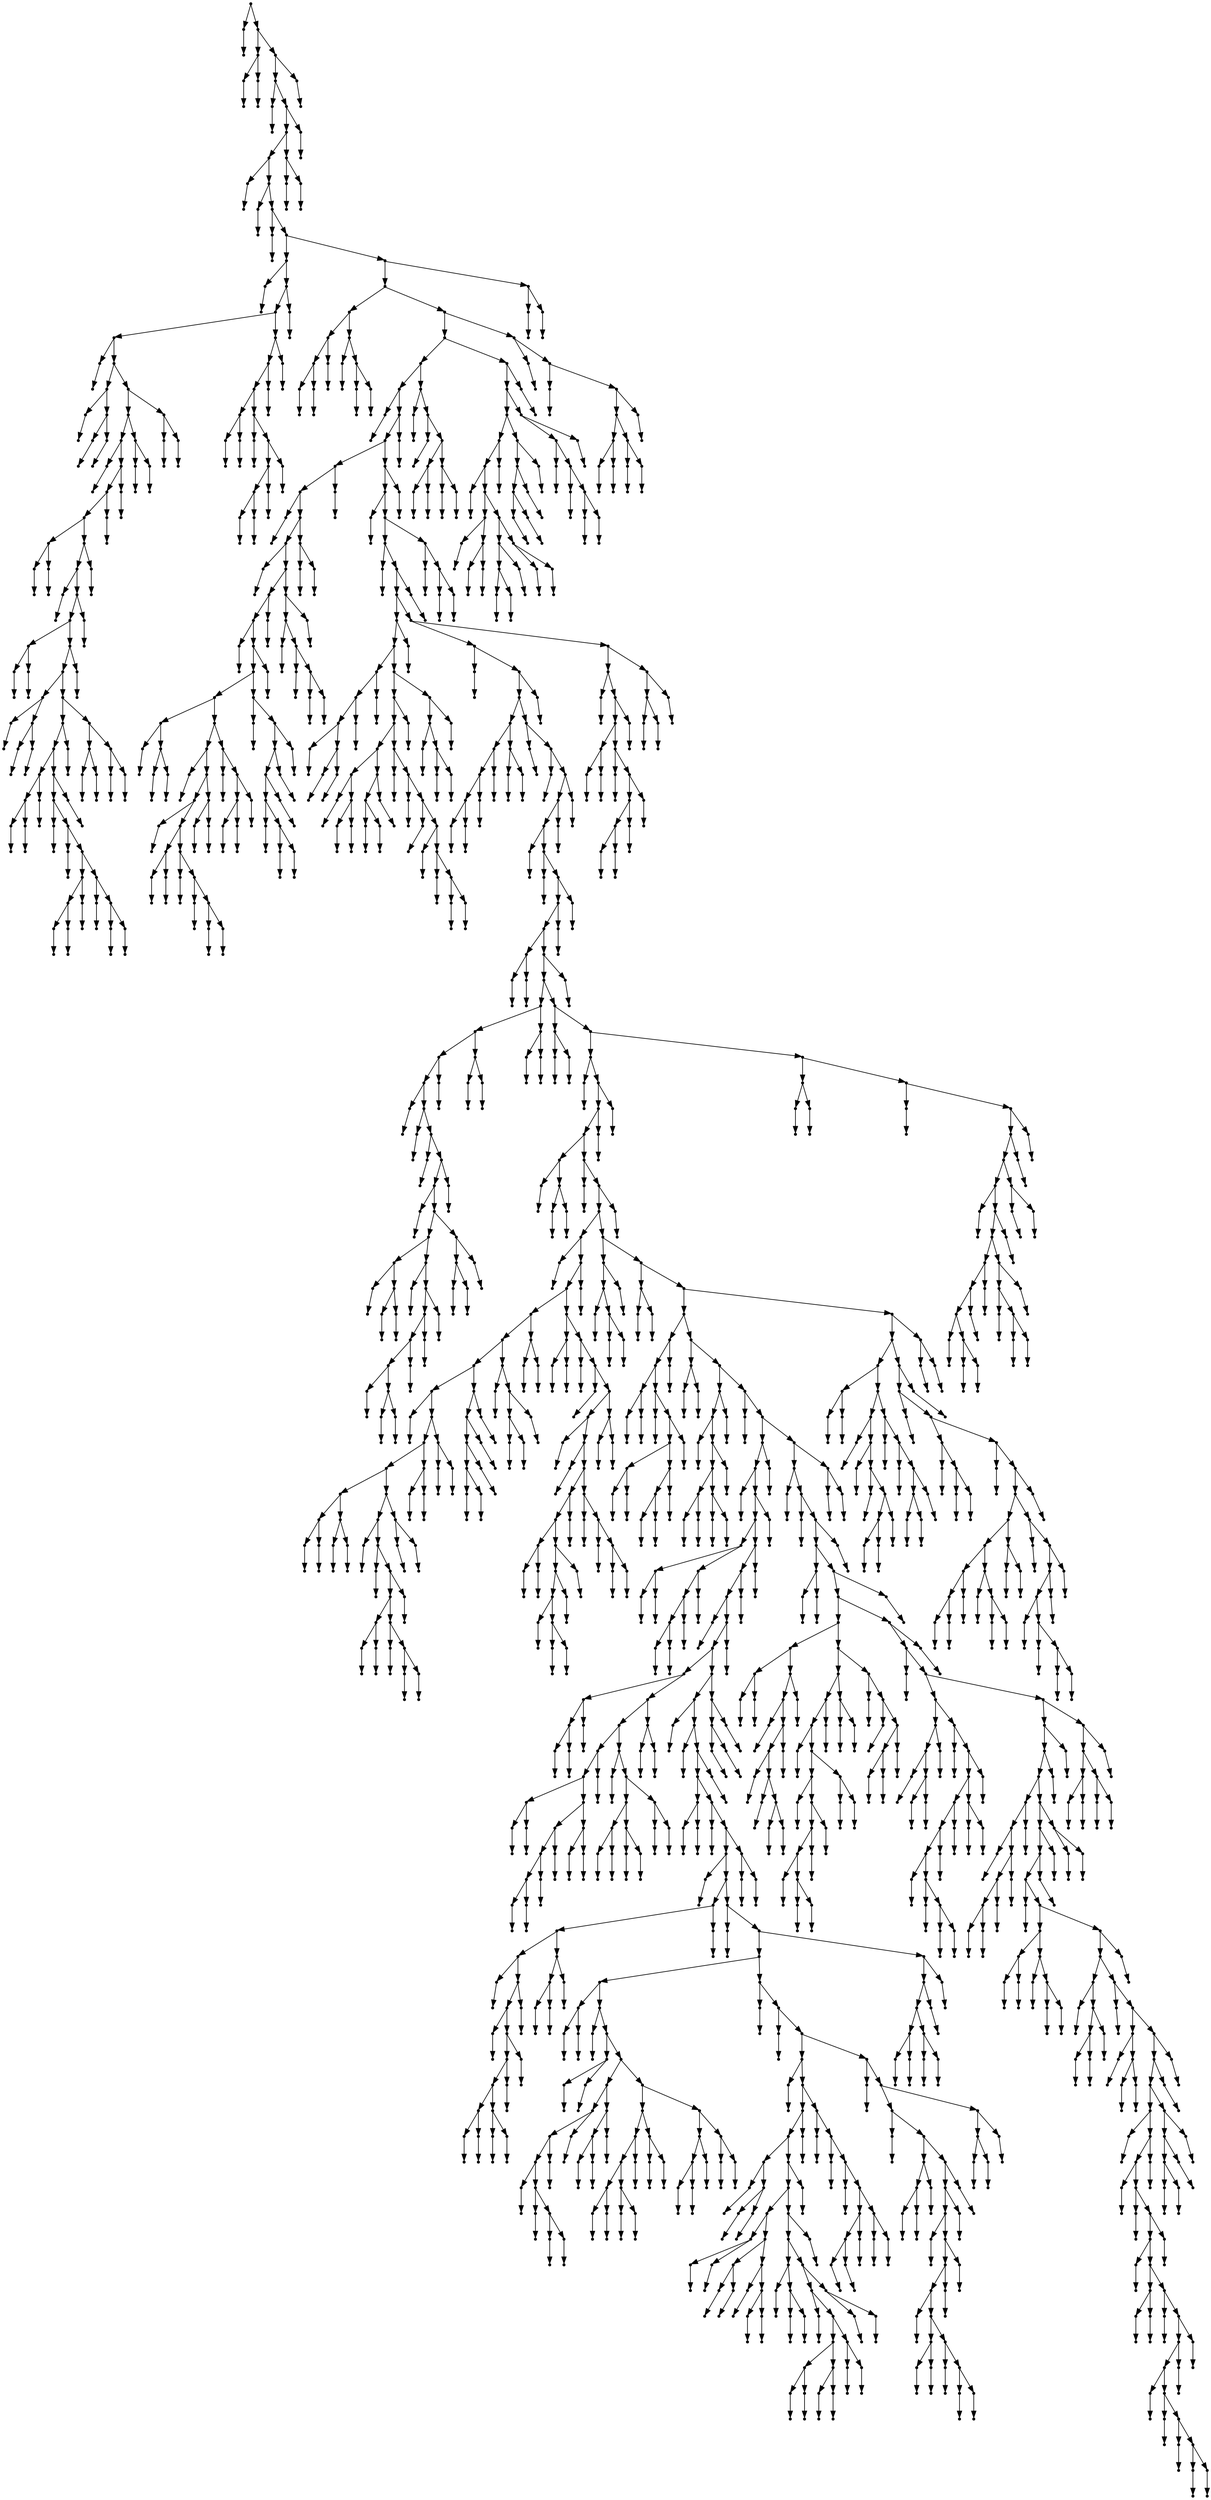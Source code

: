 digraph {
  1858 [shape=point];
  1 [shape=point];
  0 [shape=point];
  1857 [shape=point];
  6 [shape=point];
  3 [shape=point];
  2 [shape=point];
  5 [shape=point];
  4 [shape=point];
  1856 [shape=point];
  1853 [shape=point];
  8 [shape=point];
  7 [shape=point];
  1852 [shape=point];
  1849 [shape=point];
  1843 [shape=point];
  10 [shape=point];
  9 [shape=point];
  1842 [shape=point];
  12 [shape=point];
  11 [shape=point];
  1841 [shape=point];
  14 [shape=point];
  13 [shape=point];
  1840 [shape=point];
  163 [shape=point];
  16 [shape=point];
  15 [shape=point];
  162 [shape=point];
  159 [shape=point];
  132 [shape=point];
  18 [shape=point];
  17 [shape=point];
  131 [shape=point];
  26 [shape=point];
  20 [shape=point];
  19 [shape=point];
  25 [shape=point];
  22 [shape=point];
  21 [shape=point];
  24 [shape=point];
  23 [shape=point];
  130 [shape=point];
  124 [shape=point];
  118 [shape=point];
  28 [shape=point];
  27 [shape=point];
  117 [shape=point];
  114 [shape=point];
  111 [shape=point];
  33 [shape=point];
  30 [shape=point];
  29 [shape=point];
  32 [shape=point];
  31 [shape=point];
  110 [shape=point];
  107 [shape=point];
  35 [shape=point];
  34 [shape=point];
  106 [shape=point];
  103 [shape=point];
  40 [shape=point];
  37 [shape=point];
  36 [shape=point];
  39 [shape=point];
  38 [shape=point];
  102 [shape=point];
  99 [shape=point];
  48 [shape=point];
  42 [shape=point];
  41 [shape=point];
  47 [shape=point];
  44 [shape=point];
  43 [shape=point];
  46 [shape=point];
  45 [shape=point];
  98 [shape=point];
  86 [shape=point];
  83 [shape=point];
  56 [shape=point];
  53 [shape=point];
  50 [shape=point];
  49 [shape=point];
  52 [shape=point];
  51 [shape=point];
  55 [shape=point];
  54 [shape=point];
  82 [shape=point];
  79 [shape=point];
  58 [shape=point];
  57 [shape=point];
  78 [shape=point];
  60 [shape=point];
  59 [shape=point];
  77 [shape=point];
  68 [shape=point];
  65 [shape=point];
  62 [shape=point];
  61 [shape=point];
  64 [shape=point];
  63 [shape=point];
  67 [shape=point];
  66 [shape=point];
  76 [shape=point];
  70 [shape=point];
  69 [shape=point];
  75 [shape=point];
  72 [shape=point];
  71 [shape=point];
  74 [shape=point];
  73 [shape=point];
  81 [shape=point];
  80 [shape=point];
  85 [shape=point];
  84 [shape=point];
  97 [shape=point];
  91 [shape=point];
  88 [shape=point];
  87 [shape=point];
  90 [shape=point];
  89 [shape=point];
  96 [shape=point];
  93 [shape=point];
  92 [shape=point];
  95 [shape=point];
  94 [shape=point];
  101 [shape=point];
  100 [shape=point];
  105 [shape=point];
  104 [shape=point];
  109 [shape=point];
  108 [shape=point];
  113 [shape=point];
  112 [shape=point];
  116 [shape=point];
  115 [shape=point];
  123 [shape=point];
  120 [shape=point];
  119 [shape=point];
  122 [shape=point];
  121 [shape=point];
  129 [shape=point];
  126 [shape=point];
  125 [shape=point];
  128 [shape=point];
  127 [shape=point];
  158 [shape=point];
  155 [shape=point];
  152 [shape=point];
  137 [shape=point];
  134 [shape=point];
  133 [shape=point];
  136 [shape=point];
  135 [shape=point];
  151 [shape=point];
  139 [shape=point];
  138 [shape=point];
  150 [shape=point];
  147 [shape=point];
  144 [shape=point];
  141 [shape=point];
  140 [shape=point];
  143 [shape=point];
  142 [shape=point];
  146 [shape=point];
  145 [shape=point];
  149 [shape=point];
  148 [shape=point];
  154 [shape=point];
  153 [shape=point];
  157 [shape=point];
  156 [shape=point];
  161 [shape=point];
  160 [shape=point];
  1839 [shape=point];
  1833 [shape=point];
  180 [shape=point];
  171 [shape=point];
  168 [shape=point];
  165 [shape=point];
  164 [shape=point];
  167 [shape=point];
  166 [shape=point];
  170 [shape=point];
  169 [shape=point];
  179 [shape=point];
  173 [shape=point];
  172 [shape=point];
  178 [shape=point];
  175 [shape=point];
  174 [shape=point];
  177 [shape=point];
  176 [shape=point];
  1832 [shape=point];
  1811 [shape=point];
  1751 [shape=point];
  1733 [shape=point];
  182 [shape=point];
  181 [shape=point];
  1732 [shape=point];
  1729 [shape=point];
  292 [shape=point];
  289 [shape=point];
  184 [shape=point];
  183 [shape=point];
  288 [shape=point];
  282 [shape=point];
  186 [shape=point];
  185 [shape=point];
  281 [shape=point];
  266 [shape=point];
  263 [shape=point];
  188 [shape=point];
  187 [shape=point];
  262 [shape=point];
  259 [shape=point];
  238 [shape=point];
  196 [shape=point];
  190 [shape=point];
  189 [shape=point];
  195 [shape=point];
  192 [shape=point];
  191 [shape=point];
  194 [shape=point];
  193 [shape=point];
  237 [shape=point];
  225 [shape=point];
  198 [shape=point];
  197 [shape=point];
  224 [shape=point];
  218 [shape=point];
  200 [shape=point];
  199 [shape=point];
  217 [shape=point];
  205 [shape=point];
  202 [shape=point];
  201 [shape=point];
  204 [shape=point];
  203 [shape=point];
  216 [shape=point];
  207 [shape=point];
  206 [shape=point];
  215 [shape=point];
  209 [shape=point];
  208 [shape=point];
  214 [shape=point];
  211 [shape=point];
  210 [shape=point];
  213 [shape=point];
  212 [shape=point];
  223 [shape=point];
  220 [shape=point];
  219 [shape=point];
  222 [shape=point];
  221 [shape=point];
  236 [shape=point];
  227 [shape=point];
  226 [shape=point];
  235 [shape=point];
  232 [shape=point];
  229 [shape=point];
  228 [shape=point];
  231 [shape=point];
  230 [shape=point];
  234 [shape=point];
  233 [shape=point];
  258 [shape=point];
  240 [shape=point];
  239 [shape=point];
  257 [shape=point];
  254 [shape=point];
  251 [shape=point];
  248 [shape=point];
  242 [shape=point];
  241 [shape=point];
  247 [shape=point];
  244 [shape=point];
  243 [shape=point];
  246 [shape=point];
  245 [shape=point];
  250 [shape=point];
  249 [shape=point];
  253 [shape=point];
  252 [shape=point];
  256 [shape=point];
  255 [shape=point];
  261 [shape=point];
  260 [shape=point];
  265 [shape=point];
  264 [shape=point];
  280 [shape=point];
  277 [shape=point];
  268 [shape=point];
  267 [shape=point];
  276 [shape=point];
  270 [shape=point];
  269 [shape=point];
  275 [shape=point];
  272 [shape=point];
  271 [shape=point];
  274 [shape=point];
  273 [shape=point];
  279 [shape=point];
  278 [shape=point];
  287 [shape=point];
  284 [shape=point];
  283 [shape=point];
  286 [shape=point];
  285 [shape=point];
  291 [shape=point];
  290 [shape=point];
  1728 [shape=point];
  1725 [shape=point];
  294 [shape=point];
  293 [shape=point];
  1724 [shape=point];
  1715 [shape=point];
  296 [shape=point];
  295 [shape=point];
  1714 [shape=point];
  1711 [shape=point];
  367 [shape=point];
  364 [shape=point];
  310 [shape=point];
  307 [shape=point];
  304 [shape=point];
  298 [shape=point];
  297 [shape=point];
  303 [shape=point];
  300 [shape=point];
  299 [shape=point];
  302 [shape=point];
  301 [shape=point];
  306 [shape=point];
  305 [shape=point];
  309 [shape=point];
  308 [shape=point];
  363 [shape=point];
  351 [shape=point];
  348 [shape=point];
  327 [shape=point];
  318 [shape=point];
  312 [shape=point];
  311 [shape=point];
  317 [shape=point];
  314 [shape=point];
  313 [shape=point];
  316 [shape=point];
  315 [shape=point];
  326 [shape=point];
  323 [shape=point];
  320 [shape=point];
  319 [shape=point];
  322 [shape=point];
  321 [shape=point];
  325 [shape=point];
  324 [shape=point];
  347 [shape=point];
  329 [shape=point];
  328 [shape=point];
  346 [shape=point];
  331 [shape=point];
  330 [shape=point];
  345 [shape=point];
  333 [shape=point];
  332 [shape=point];
  344 [shape=point];
  335 [shape=point];
  334 [shape=point];
  343 [shape=point];
  337 [shape=point];
  336 [shape=point];
  342 [shape=point];
  339 [shape=point];
  338 [shape=point];
  341 [shape=point];
  340 [shape=point];
  350 [shape=point];
  349 [shape=point];
  362 [shape=point];
  359 [shape=point];
  353 [shape=point];
  352 [shape=point];
  358 [shape=point];
  355 [shape=point];
  354 [shape=point];
  357 [shape=point];
  356 [shape=point];
  361 [shape=point];
  360 [shape=point];
  366 [shape=point];
  365 [shape=point];
  1710 [shape=point];
  1674 [shape=point];
  369 [shape=point];
  368 [shape=point];
  1673 [shape=point];
  1670 [shape=point];
  386 [shape=point];
  380 [shape=point];
  377 [shape=point];
  374 [shape=point];
  371 [shape=point];
  370 [shape=point];
  373 [shape=point];
  372 [shape=point];
  376 [shape=point];
  375 [shape=point];
  379 [shape=point];
  378 [shape=point];
  385 [shape=point];
  382 [shape=point];
  381 [shape=point];
  384 [shape=point];
  383 [shape=point];
  1669 [shape=point];
  388 [shape=point];
  387 [shape=point];
  1668 [shape=point];
  390 [shape=point];
  389 [shape=point];
  1667 [shape=point];
  1664 [shape=point];
  1661 [shape=point];
  392 [shape=point];
  391 [shape=point];
  1660 [shape=point];
  394 [shape=point];
  393 [shape=point];
  1659 [shape=point];
  1656 [shape=point];
  1653 [shape=point];
  399 [shape=point];
  396 [shape=point];
  395 [shape=point];
  398 [shape=point];
  397 [shape=point];
  1652 [shape=point];
  1649 [shape=point];
  467 [shape=point];
  461 [shape=point];
  455 [shape=point];
  452 [shape=point];
  401 [shape=point];
  400 [shape=point];
  451 [shape=point];
  403 [shape=point];
  402 [shape=point];
  450 [shape=point];
  405 [shape=point];
  404 [shape=point];
  449 [shape=point];
  446 [shape=point];
  407 [shape=point];
  406 [shape=point];
  445 [shape=point];
  436 [shape=point];
  415 [shape=point];
  409 [shape=point];
  408 [shape=point];
  414 [shape=point];
  411 [shape=point];
  410 [shape=point];
  413 [shape=point];
  412 [shape=point];
  435 [shape=point];
  417 [shape=point];
  416 [shape=point];
  434 [shape=point];
  431 [shape=point];
  428 [shape=point];
  425 [shape=point];
  419 [shape=point];
  418 [shape=point];
  424 [shape=point];
  421 [shape=point];
  420 [shape=point];
  423 [shape=point];
  422 [shape=point];
  427 [shape=point];
  426 [shape=point];
  430 [shape=point];
  429 [shape=point];
  433 [shape=point];
  432 [shape=point];
  444 [shape=point];
  441 [shape=point];
  438 [shape=point];
  437 [shape=point];
  440 [shape=point];
  439 [shape=point];
  443 [shape=point];
  442 [shape=point];
  448 [shape=point];
  447 [shape=point];
  454 [shape=point];
  453 [shape=point];
  460 [shape=point];
  457 [shape=point];
  456 [shape=point];
  459 [shape=point];
  458 [shape=point];
  466 [shape=point];
  463 [shape=point];
  462 [shape=point];
  465 [shape=point];
  464 [shape=point];
  1648 [shape=point];
  472 [shape=point];
  469 [shape=point];
  468 [shape=point];
  471 [shape=point];
  470 [shape=point];
  1647 [shape=point];
  1593 [shape=point];
  474 [shape=point];
  473 [shape=point];
  1592 [shape=point];
  1589 [shape=point];
  1586 [shape=point];
  482 [shape=point];
  476 [shape=point];
  475 [shape=point];
  481 [shape=point];
  478 [shape=point];
  477 [shape=point];
  480 [shape=point];
  479 [shape=point];
  1585 [shape=point];
  484 [shape=point];
  483 [shape=point];
  1584 [shape=point];
  1581 [shape=point];
  639 [shape=point];
  486 [shape=point];
  485 [shape=point];
  638 [shape=point];
  635 [shape=point];
  575 [shape=point];
  569 [shape=point];
  557 [shape=point];
  542 [shape=point];
  488 [shape=point];
  487 [shape=point];
  541 [shape=point];
  535 [shape=point];
  529 [shape=point];
  499 [shape=point];
  493 [shape=point];
  490 [shape=point];
  489 [shape=point];
  492 [shape=point];
  491 [shape=point];
  498 [shape=point];
  495 [shape=point];
  494 [shape=point];
  497 [shape=point];
  496 [shape=point];
  528 [shape=point];
  522 [shape=point];
  501 [shape=point];
  500 [shape=point];
  521 [shape=point];
  503 [shape=point];
  502 [shape=point];
  520 [shape=point];
  517 [shape=point];
  508 [shape=point];
  505 [shape=point];
  504 [shape=point];
  507 [shape=point];
  506 [shape=point];
  516 [shape=point];
  510 [shape=point];
  509 [shape=point];
  515 [shape=point];
  512 [shape=point];
  511 [shape=point];
  514 [shape=point];
  513 [shape=point];
  519 [shape=point];
  518 [shape=point];
  527 [shape=point];
  524 [shape=point];
  523 [shape=point];
  526 [shape=point];
  525 [shape=point];
  534 [shape=point];
  531 [shape=point];
  530 [shape=point];
  533 [shape=point];
  532 [shape=point];
  540 [shape=point];
  537 [shape=point];
  536 [shape=point];
  539 [shape=point];
  538 [shape=point];
  556 [shape=point];
  553 [shape=point];
  550 [shape=point];
  547 [shape=point];
  544 [shape=point];
  543 [shape=point];
  546 [shape=point];
  545 [shape=point];
  549 [shape=point];
  548 [shape=point];
  552 [shape=point];
  551 [shape=point];
  555 [shape=point];
  554 [shape=point];
  568 [shape=point];
  559 [shape=point];
  558 [shape=point];
  567 [shape=point];
  564 [shape=point];
  561 [shape=point];
  560 [shape=point];
  563 [shape=point];
  562 [shape=point];
  566 [shape=point];
  565 [shape=point];
  574 [shape=point];
  571 [shape=point];
  570 [shape=point];
  573 [shape=point];
  572 [shape=point];
  634 [shape=point];
  580 [shape=point];
  577 [shape=point];
  576 [shape=point];
  579 [shape=point];
  578 [shape=point];
  633 [shape=point];
  582 [shape=point];
  581 [shape=point];
  632 [shape=point];
  584 [shape=point];
  583 [shape=point];
  631 [shape=point];
  625 [shape=point];
  586 [shape=point];
  585 [shape=point];
  624 [shape=point];
  588 [shape=point];
  587 [shape=point];
  623 [shape=point];
  611 [shape=point];
  608 [shape=point];
  593 [shape=point];
  590 [shape=point];
  589 [shape=point];
  592 [shape=point];
  591 [shape=point];
  607 [shape=point];
  604 [shape=point];
  601 [shape=point];
  595 [shape=point];
  594 [shape=point];
  600 [shape=point];
  597 [shape=point];
  596 [shape=point];
  599 [shape=point];
  598 [shape=point];
  603 [shape=point];
  602 [shape=point];
  606 [shape=point];
  605 [shape=point];
  610 [shape=point];
  609 [shape=point];
  622 [shape=point];
  613 [shape=point];
  612 [shape=point];
  621 [shape=point];
  615 [shape=point];
  614 [shape=point];
  620 [shape=point];
  617 [shape=point];
  616 [shape=point];
  619 [shape=point];
  618 [shape=point];
  630 [shape=point];
  627 [shape=point];
  626 [shape=point];
  629 [shape=point];
  628 [shape=point];
  637 [shape=point];
  636 [shape=point];
  1580 [shape=point];
  650 [shape=point];
  647 [shape=point];
  641 [shape=point];
  640 [shape=point];
  646 [shape=point];
  643 [shape=point];
  642 [shape=point];
  645 [shape=point];
  644 [shape=point];
  649 [shape=point];
  648 [shape=point];
  1579 [shape=point];
  655 [shape=point];
  652 [shape=point];
  651 [shape=point];
  654 [shape=point];
  653 [shape=point];
  1578 [shape=point];
  1467 [shape=point];
  684 [shape=point];
  681 [shape=point];
  660 [shape=point];
  657 [shape=point];
  656 [shape=point];
  659 [shape=point];
  658 [shape=point];
  680 [shape=point];
  662 [shape=point];
  661 [shape=point];
  679 [shape=point];
  676 [shape=point];
  667 [shape=point];
  664 [shape=point];
  663 [shape=point];
  666 [shape=point];
  665 [shape=point];
  675 [shape=point];
  672 [shape=point];
  669 [shape=point];
  668 [shape=point];
  671 [shape=point];
  670 [shape=point];
  674 [shape=point];
  673 [shape=point];
  678 [shape=point];
  677 [shape=point];
  683 [shape=point];
  682 [shape=point];
  1466 [shape=point];
  689 [shape=point];
  686 [shape=point];
  685 [shape=point];
  688 [shape=point];
  687 [shape=point];
  1465 [shape=point];
  709 [shape=point];
  706 [shape=point];
  691 [shape=point];
  690 [shape=point];
  705 [shape=point];
  702 [shape=point];
  696 [shape=point];
  693 [shape=point];
  692 [shape=point];
  695 [shape=point];
  694 [shape=point];
  701 [shape=point];
  698 [shape=point];
  697 [shape=point];
  700 [shape=point];
  699 [shape=point];
  704 [shape=point];
  703 [shape=point];
  708 [shape=point];
  707 [shape=point];
  1464 [shape=point];
  711 [shape=point];
  710 [shape=point];
  1463 [shape=point];
  1151 [shape=point];
  1148 [shape=point];
  713 [shape=point];
  712 [shape=point];
  1147 [shape=point];
  1144 [shape=point];
  730 [shape=point];
  718 [shape=point];
  715 [shape=point];
  714 [shape=point];
  717 [shape=point];
  716 [shape=point];
  729 [shape=point];
  726 [shape=point];
  723 [shape=point];
  720 [shape=point];
  719 [shape=point];
  722 [shape=point];
  721 [shape=point];
  725 [shape=point];
  724 [shape=point];
  728 [shape=point];
  727 [shape=point];
  1143 [shape=point];
  1140 [shape=point];
  1137 [shape=point];
  732 [shape=point];
  731 [shape=point];
  1136 [shape=point];
  1133 [shape=point];
  794 [shape=point];
  740 [shape=point];
  737 [shape=point];
  734 [shape=point];
  733 [shape=point];
  736 [shape=point];
  735 [shape=point];
  739 [shape=point];
  738 [shape=point];
  793 [shape=point];
  787 [shape=point];
  766 [shape=point];
  763 [shape=point];
  745 [shape=point];
  742 [shape=point];
  741 [shape=point];
  744 [shape=point];
  743 [shape=point];
  762 [shape=point];
  756 [shape=point];
  753 [shape=point];
  750 [shape=point];
  747 [shape=point];
  746 [shape=point];
  749 [shape=point];
  748 [shape=point];
  752 [shape=point];
  751 [shape=point];
  755 [shape=point];
  754 [shape=point];
  761 [shape=point];
  758 [shape=point];
  757 [shape=point];
  760 [shape=point];
  759 [shape=point];
  765 [shape=point];
  764 [shape=point];
  786 [shape=point];
  768 [shape=point];
  767 [shape=point];
  785 [shape=point];
  779 [shape=point];
  773 [shape=point];
  770 [shape=point];
  769 [shape=point];
  772 [shape=point];
  771 [shape=point];
  778 [shape=point];
  775 [shape=point];
  774 [shape=point];
  777 [shape=point];
  776 [shape=point];
  784 [shape=point];
  781 [shape=point];
  780 [shape=point];
  783 [shape=point];
  782 [shape=point];
  792 [shape=point];
  789 [shape=point];
  788 [shape=point];
  791 [shape=point];
  790 [shape=point];
  1132 [shape=point];
  1123 [shape=point];
  796 [shape=point];
  795 [shape=point];
  1122 [shape=point];
  798 [shape=point];
  797 [shape=point];
  1121 [shape=point];
  1118 [shape=point];
  803 [shape=point];
  800 [shape=point];
  799 [shape=point];
  802 [shape=point];
  801 [shape=point];
  1117 [shape=point];
  805 [shape=point];
  804 [shape=point];
  1116 [shape=point];
  1110 [shape=point];
  807 [shape=point];
  806 [shape=point];
  1109 [shape=point];
  845 [shape=point];
  842 [shape=point];
  833 [shape=point];
  809 [shape=point];
  808 [shape=point];
  832 [shape=point];
  829 [shape=point];
  811 [shape=point];
  810 [shape=point];
  828 [shape=point];
  825 [shape=point];
  822 [shape=point];
  816 [shape=point];
  813 [shape=point];
  812 [shape=point];
  815 [shape=point];
  814 [shape=point];
  821 [shape=point];
  818 [shape=point];
  817 [shape=point];
  820 [shape=point];
  819 [shape=point];
  824 [shape=point];
  823 [shape=point];
  827 [shape=point];
  826 [shape=point];
  831 [shape=point];
  830 [shape=point];
  841 [shape=point];
  838 [shape=point];
  835 [shape=point];
  834 [shape=point];
  837 [shape=point];
  836 [shape=point];
  840 [shape=point];
  839 [shape=point];
  844 [shape=point];
  843 [shape=point];
  1108 [shape=point];
  847 [shape=point];
  846 [shape=point];
  1107 [shape=point];
  1089 [shape=point];
  924 [shape=point];
  852 [shape=point];
  849 [shape=point];
  848 [shape=point];
  851 [shape=point];
  850 [shape=point];
  923 [shape=point];
  854 [shape=point];
  853 [shape=point];
  922 [shape=point];
  859 [shape=point];
  856 [shape=point];
  855 [shape=point];
  858 [shape=point];
  857 [shape=point];
  921 [shape=point];
  885 [shape=point];
  876 [shape=point];
  873 [shape=point];
  870 [shape=point];
  861 [shape=point];
  860 [shape=point];
  869 [shape=point];
  863 [shape=point];
  862 [shape=point];
  868 [shape=point];
  865 [shape=point];
  864 [shape=point];
  867 [shape=point];
  866 [shape=point];
  872 [shape=point];
  871 [shape=point];
  875 [shape=point];
  874 [shape=point];
  884 [shape=point];
  881 [shape=point];
  878 [shape=point];
  877 [shape=point];
  880 [shape=point];
  879 [shape=point];
  883 [shape=point];
  882 [shape=point];
  920 [shape=point];
  905 [shape=point];
  899 [shape=point];
  896 [shape=point];
  890 [shape=point];
  887 [shape=point];
  886 [shape=point];
  889 [shape=point];
  888 [shape=point];
  895 [shape=point];
  892 [shape=point];
  891 [shape=point];
  894 [shape=point];
  893 [shape=point];
  898 [shape=point];
  897 [shape=point];
  904 [shape=point];
  901 [shape=point];
  900 [shape=point];
  903 [shape=point];
  902 [shape=point];
  919 [shape=point];
  913 [shape=point];
  910 [shape=point];
  907 [shape=point];
  906 [shape=point];
  909 [shape=point];
  908 [shape=point];
  912 [shape=point];
  911 [shape=point];
  918 [shape=point];
  915 [shape=point];
  914 [shape=point];
  917 [shape=point];
  916 [shape=point];
  1088 [shape=point];
  926 [shape=point];
  925 [shape=point];
  1087 [shape=point];
  928 [shape=point];
  927 [shape=point];
  1086 [shape=point];
  1029 [shape=point];
  930 [shape=point];
  929 [shape=point];
  1028 [shape=point];
  1004 [shape=point];
  1001 [shape=point];
  938 [shape=point];
  932 [shape=point];
  931 [shape=point];
  937 [shape=point];
  934 [shape=point];
  933 [shape=point];
  936 [shape=point];
  935 [shape=point];
  1000 [shape=point];
  997 [shape=point];
  958 [shape=point];
  943 [shape=point];
  940 [shape=point];
  939 [shape=point];
  942 [shape=point];
  941 [shape=point];
  957 [shape=point];
  948 [shape=point];
  945 [shape=point];
  944 [shape=point];
  947 [shape=point];
  946 [shape=point];
  956 [shape=point];
  950 [shape=point];
  949 [shape=point];
  955 [shape=point];
  952 [shape=point];
  951 [shape=point];
  954 [shape=point];
  953 [shape=point];
  996 [shape=point];
  993 [shape=point];
  966 [shape=point];
  960 [shape=point];
  959 [shape=point];
  965 [shape=point];
  962 [shape=point];
  961 [shape=point];
  964 [shape=point];
  963 [shape=point];
  992 [shape=point];
  986 [shape=point];
  968 [shape=point];
  967 [shape=point];
  985 [shape=point];
  979 [shape=point];
  973 [shape=point];
  970 [shape=point];
  969 [shape=point];
  972 [shape=point];
  971 [shape=point];
  978 [shape=point];
  975 [shape=point];
  974 [shape=point];
  977 [shape=point];
  976 [shape=point];
  984 [shape=point];
  981 [shape=point];
  980 [shape=point];
  983 [shape=point];
  982 [shape=point];
  991 [shape=point];
  988 [shape=point];
  987 [shape=point];
  990 [shape=point];
  989 [shape=point];
  995 [shape=point];
  994 [shape=point];
  999 [shape=point];
  998 [shape=point];
  1003 [shape=point];
  1002 [shape=point];
  1027 [shape=point];
  1006 [shape=point];
  1005 [shape=point];
  1026 [shape=point];
  1008 [shape=point];
  1007 [shape=point];
  1025 [shape=point];
  1010 [shape=point];
  1009 [shape=point];
  1024 [shape=point];
  1018 [shape=point];
  1015 [shape=point];
  1012 [shape=point];
  1011 [shape=point];
  1014 [shape=point];
  1013 [shape=point];
  1017 [shape=point];
  1016 [shape=point];
  1023 [shape=point];
  1020 [shape=point];
  1019 [shape=point];
  1022 [shape=point];
  1021 [shape=point];
  1085 [shape=point];
  1031 [shape=point];
  1030 [shape=point];
  1084 [shape=point];
  1075 [shape=point];
  1033 [shape=point];
  1032 [shape=point];
  1074 [shape=point];
  1041 [shape=point];
  1038 [shape=point];
  1035 [shape=point];
  1034 [shape=point];
  1037 [shape=point];
  1036 [shape=point];
  1040 [shape=point];
  1039 [shape=point];
  1073 [shape=point];
  1070 [shape=point];
  1067 [shape=point];
  1043 [shape=point];
  1042 [shape=point];
  1066 [shape=point];
  1063 [shape=point];
  1060 [shape=point];
  1045 [shape=point];
  1044 [shape=point];
  1059 [shape=point];
  1050 [shape=point];
  1047 [shape=point];
  1046 [shape=point];
  1049 [shape=point];
  1048 [shape=point];
  1058 [shape=point];
  1052 [shape=point];
  1051 [shape=point];
  1057 [shape=point];
  1054 [shape=point];
  1053 [shape=point];
  1056 [shape=point];
  1055 [shape=point];
  1062 [shape=point];
  1061 [shape=point];
  1065 [shape=point];
  1064 [shape=point];
  1069 [shape=point];
  1068 [shape=point];
  1072 [shape=point];
  1071 [shape=point];
  1083 [shape=point];
  1080 [shape=point];
  1077 [shape=point];
  1076 [shape=point];
  1079 [shape=point];
  1078 [shape=point];
  1082 [shape=point];
  1081 [shape=point];
  1106 [shape=point];
  1103 [shape=point];
  1100 [shape=point];
  1094 [shape=point];
  1091 [shape=point];
  1090 [shape=point];
  1093 [shape=point];
  1092 [shape=point];
  1099 [shape=point];
  1096 [shape=point];
  1095 [shape=point];
  1098 [shape=point];
  1097 [shape=point];
  1102 [shape=point];
  1101 [shape=point];
  1105 [shape=point];
  1104 [shape=point];
  1115 [shape=point];
  1112 [shape=point];
  1111 [shape=point];
  1114 [shape=point];
  1113 [shape=point];
  1120 [shape=point];
  1119 [shape=point];
  1131 [shape=point];
  1128 [shape=point];
  1125 [shape=point];
  1124 [shape=point];
  1127 [shape=point];
  1126 [shape=point];
  1130 [shape=point];
  1129 [shape=point];
  1135 [shape=point];
  1134 [shape=point];
  1139 [shape=point];
  1138 [shape=point];
  1142 [shape=point];
  1141 [shape=point];
  1146 [shape=point];
  1145 [shape=point];
  1150 [shape=point];
  1149 [shape=point];
  1462 [shape=point];
  1456 [shape=point];
  1153 [shape=point];
  1152 [shape=point];
  1455 [shape=point];
  1155 [shape=point];
  1154 [shape=point];
  1454 [shape=point];
  1451 [shape=point];
  1160 [shape=point];
  1157 [shape=point];
  1156 [shape=point];
  1159 [shape=point];
  1158 [shape=point];
  1450 [shape=point];
  1447 [shape=point];
  1237 [shape=point];
  1186 [shape=point];
  1165 [shape=point];
  1162 [shape=point];
  1161 [shape=point];
  1164 [shape=point];
  1163 [shape=point];
  1185 [shape=point];
  1182 [shape=point];
  1167 [shape=point];
  1166 [shape=point];
  1181 [shape=point];
  1178 [shape=point];
  1169 [shape=point];
  1168 [shape=point];
  1177 [shape=point];
  1171 [shape=point];
  1170 [shape=point];
  1176 [shape=point];
  1173 [shape=point];
  1172 [shape=point];
  1175 [shape=point];
  1174 [shape=point];
  1180 [shape=point];
  1179 [shape=point];
  1184 [shape=point];
  1183 [shape=point];
  1236 [shape=point];
  1221 [shape=point];
  1215 [shape=point];
  1212 [shape=point];
  1188 [shape=point];
  1187 [shape=point];
  1211 [shape=point];
  1205 [shape=point];
  1190 [shape=point];
  1189 [shape=point];
  1204 [shape=point];
  1201 [shape=point];
  1198 [shape=point];
  1192 [shape=point];
  1191 [shape=point];
  1197 [shape=point];
  1194 [shape=point];
  1193 [shape=point];
  1196 [shape=point];
  1195 [shape=point];
  1200 [shape=point];
  1199 [shape=point];
  1203 [shape=point];
  1202 [shape=point];
  1210 [shape=point];
  1207 [shape=point];
  1206 [shape=point];
  1209 [shape=point];
  1208 [shape=point];
  1214 [shape=point];
  1213 [shape=point];
  1220 [shape=point];
  1217 [shape=point];
  1216 [shape=point];
  1219 [shape=point];
  1218 [shape=point];
  1235 [shape=point];
  1223 [shape=point];
  1222 [shape=point];
  1234 [shape=point];
  1225 [shape=point];
  1224 [shape=point];
  1233 [shape=point];
  1230 [shape=point];
  1227 [shape=point];
  1226 [shape=point];
  1229 [shape=point];
  1228 [shape=point];
  1232 [shape=point];
  1231 [shape=point];
  1446 [shape=point];
  1443 [shape=point];
  1239 [shape=point];
  1238 [shape=point];
  1442 [shape=point];
  1280 [shape=point];
  1250 [shape=point];
  1247 [shape=point];
  1241 [shape=point];
  1240 [shape=point];
  1246 [shape=point];
  1243 [shape=point];
  1242 [shape=point];
  1245 [shape=point];
  1244 [shape=point];
  1249 [shape=point];
  1248 [shape=point];
  1279 [shape=point];
  1252 [shape=point];
  1251 [shape=point];
  1278 [shape=point];
  1275 [shape=point];
  1269 [shape=point];
  1266 [shape=point];
  1263 [shape=point];
  1254 [shape=point];
  1253 [shape=point];
  1262 [shape=point];
  1256 [shape=point];
  1255 [shape=point];
  1261 [shape=point];
  1258 [shape=point];
  1257 [shape=point];
  1260 [shape=point];
  1259 [shape=point];
  1265 [shape=point];
  1264 [shape=point];
  1268 [shape=point];
  1267 [shape=point];
  1274 [shape=point];
  1271 [shape=point];
  1270 [shape=point];
  1273 [shape=point];
  1272 [shape=point];
  1277 [shape=point];
  1276 [shape=point];
  1441 [shape=point];
  1426 [shape=point];
  1423 [shape=point];
  1420 [shape=point];
  1297 [shape=point];
  1294 [shape=point];
  1282 [shape=point];
  1281 [shape=point];
  1293 [shape=point];
  1290 [shape=point];
  1287 [shape=point];
  1284 [shape=point];
  1283 [shape=point];
  1286 [shape=point];
  1285 [shape=point];
  1289 [shape=point];
  1288 [shape=point];
  1292 [shape=point];
  1291 [shape=point];
  1296 [shape=point];
  1295 [shape=point];
  1419 [shape=point];
  1413 [shape=point];
  1410 [shape=point];
  1407 [shape=point];
  1299 [shape=point];
  1298 [shape=point];
  1406 [shape=point];
  1313 [shape=point];
  1304 [shape=point];
  1301 [shape=point];
  1300 [shape=point];
  1303 [shape=point];
  1302 [shape=point];
  1312 [shape=point];
  1306 [shape=point];
  1305 [shape=point];
  1311 [shape=point];
  1308 [shape=point];
  1307 [shape=point];
  1310 [shape=point];
  1309 [shape=point];
  1405 [shape=point];
  1402 [shape=point];
  1324 [shape=point];
  1315 [shape=point];
  1314 [shape=point];
  1323 [shape=point];
  1320 [shape=point];
  1317 [shape=point];
  1316 [shape=point];
  1319 [shape=point];
  1318 [shape=point];
  1322 [shape=point];
  1321 [shape=point];
  1401 [shape=point];
  1326 [shape=point];
  1325 [shape=point];
  1400 [shape=point];
  1334 [shape=point];
  1328 [shape=point];
  1327 [shape=point];
  1333 [shape=point];
  1330 [shape=point];
  1329 [shape=point];
  1332 [shape=point];
  1331 [shape=point];
  1399 [shape=point];
  1396 [shape=point];
  1393 [shape=point];
  1381 [shape=point];
  1336 [shape=point];
  1335 [shape=point];
  1380 [shape=point];
  1377 [shape=point];
  1338 [shape=point];
  1337 [shape=point];
  1376 [shape=point];
  1340 [shape=point];
  1339 [shape=point];
  1375 [shape=point];
  1372 [shape=point];
  1342 [shape=point];
  1341 [shape=point];
  1371 [shape=point];
  1347 [shape=point];
  1344 [shape=point];
  1343 [shape=point];
  1346 [shape=point];
  1345 [shape=point];
  1370 [shape=point];
  1349 [shape=point];
  1348 [shape=point];
  1369 [shape=point];
  1366 [shape=point];
  1363 [shape=point];
  1351 [shape=point];
  1350 [shape=point];
  1362 [shape=point];
  1353 [shape=point];
  1352 [shape=point];
  1361 [shape=point];
  1355 [shape=point];
  1354 [shape=point];
  1360 [shape=point];
  1357 [shape=point];
  1356 [shape=point];
  1359 [shape=point];
  1358 [shape=point];
  1365 [shape=point];
  1364 [shape=point];
  1368 [shape=point];
  1367 [shape=point];
  1374 [shape=point];
  1373 [shape=point];
  1379 [shape=point];
  1378 [shape=point];
  1392 [shape=point];
  1389 [shape=point];
  1386 [shape=point];
  1383 [shape=point];
  1382 [shape=point];
  1385 [shape=point];
  1384 [shape=point];
  1388 [shape=point];
  1387 [shape=point];
  1391 [shape=point];
  1390 [shape=point];
  1395 [shape=point];
  1394 [shape=point];
  1398 [shape=point];
  1397 [shape=point];
  1404 [shape=point];
  1403 [shape=point];
  1409 [shape=point];
  1408 [shape=point];
  1412 [shape=point];
  1411 [shape=point];
  1418 [shape=point];
  1415 [shape=point];
  1414 [shape=point];
  1417 [shape=point];
  1416 [shape=point];
  1422 [shape=point];
  1421 [shape=point];
  1425 [shape=point];
  1424 [shape=point];
  1440 [shape=point];
  1437 [shape=point];
  1431 [shape=point];
  1428 [shape=point];
  1427 [shape=point];
  1430 [shape=point];
  1429 [shape=point];
  1436 [shape=point];
  1433 [shape=point];
  1432 [shape=point];
  1435 [shape=point];
  1434 [shape=point];
  1439 [shape=point];
  1438 [shape=point];
  1445 [shape=point];
  1444 [shape=point];
  1449 [shape=point];
  1448 [shape=point];
  1453 [shape=point];
  1452 [shape=point];
  1461 [shape=point];
  1458 [shape=point];
  1457 [shape=point];
  1460 [shape=point];
  1459 [shape=point];
  1577 [shape=point];
  1571 [shape=point];
  1505 [shape=point];
  1472 [shape=point];
  1469 [shape=point];
  1468 [shape=point];
  1471 [shape=point];
  1470 [shape=point];
  1504 [shape=point];
  1489 [shape=point];
  1474 [shape=point];
  1473 [shape=point];
  1488 [shape=point];
  1476 [shape=point];
  1475 [shape=point];
  1487 [shape=point];
  1478 [shape=point];
  1477 [shape=point];
  1486 [shape=point];
  1483 [shape=point];
  1480 [shape=point];
  1479 [shape=point];
  1482 [shape=point];
  1481 [shape=point];
  1485 [shape=point];
  1484 [shape=point];
  1503 [shape=point];
  1491 [shape=point];
  1490 [shape=point];
  1502 [shape=point];
  1493 [shape=point];
  1492 [shape=point];
  1501 [shape=point];
  1498 [shape=point];
  1495 [shape=point];
  1494 [shape=point];
  1497 [shape=point];
  1496 [shape=point];
  1500 [shape=point];
  1499 [shape=point];
  1570 [shape=point];
  1567 [shape=point];
  1507 [shape=point];
  1506 [shape=point];
  1566 [shape=point];
  1515 [shape=point];
  1509 [shape=point];
  1508 [shape=point];
  1514 [shape=point];
  1511 [shape=point];
  1510 [shape=point];
  1513 [shape=point];
  1512 [shape=point];
  1565 [shape=point];
  1517 [shape=point];
  1516 [shape=point];
  1564 [shape=point];
  1561 [shape=point];
  1540 [shape=point];
  1534 [shape=point];
  1525 [shape=point];
  1522 [shape=point];
  1519 [shape=point];
  1518 [shape=point];
  1521 [shape=point];
  1520 [shape=point];
  1524 [shape=point];
  1523 [shape=point];
  1533 [shape=point];
  1527 [shape=point];
  1526 [shape=point];
  1532 [shape=point];
  1529 [shape=point];
  1528 [shape=point];
  1531 [shape=point];
  1530 [shape=point];
  1539 [shape=point];
  1536 [shape=point];
  1535 [shape=point];
  1538 [shape=point];
  1537 [shape=point];
  1560 [shape=point];
  1542 [shape=point];
  1541 [shape=point];
  1559 [shape=point];
  1556 [shape=point];
  1553 [shape=point];
  1544 [shape=point];
  1543 [shape=point];
  1552 [shape=point];
  1546 [shape=point];
  1545 [shape=point];
  1551 [shape=point];
  1548 [shape=point];
  1547 [shape=point];
  1550 [shape=point];
  1549 [shape=point];
  1555 [shape=point];
  1554 [shape=point];
  1558 [shape=point];
  1557 [shape=point];
  1563 [shape=point];
  1562 [shape=point];
  1569 [shape=point];
  1568 [shape=point];
  1576 [shape=point];
  1573 [shape=point];
  1572 [shape=point];
  1575 [shape=point];
  1574 [shape=point];
  1583 [shape=point];
  1582 [shape=point];
  1588 [shape=point];
  1587 [shape=point];
  1591 [shape=point];
  1590 [shape=point];
  1646 [shape=point];
  1598 [shape=point];
  1595 [shape=point];
  1594 [shape=point];
  1597 [shape=point];
  1596 [shape=point];
  1645 [shape=point];
  1600 [shape=point];
  1599 [shape=point];
  1644 [shape=point];
  1641 [shape=point];
  1638 [shape=point];
  1632 [shape=point];
  1602 [shape=point];
  1601 [shape=point];
  1631 [shape=point];
  1628 [shape=point];
  1616 [shape=point];
  1613 [shape=point];
  1610 [shape=point];
  1604 [shape=point];
  1603 [shape=point];
  1609 [shape=point];
  1606 [shape=point];
  1605 [shape=point];
  1608 [shape=point];
  1607 [shape=point];
  1612 [shape=point];
  1611 [shape=point];
  1615 [shape=point];
  1614 [shape=point];
  1627 [shape=point];
  1624 [shape=point];
  1618 [shape=point];
  1617 [shape=point];
  1623 [shape=point];
  1620 [shape=point];
  1619 [shape=point];
  1622 [shape=point];
  1621 [shape=point];
  1626 [shape=point];
  1625 [shape=point];
  1630 [shape=point];
  1629 [shape=point];
  1637 [shape=point];
  1634 [shape=point];
  1633 [shape=point];
  1636 [shape=point];
  1635 [shape=point];
  1640 [shape=point];
  1639 [shape=point];
  1643 [shape=point];
  1642 [shape=point];
  1651 [shape=point];
  1650 [shape=point];
  1655 [shape=point];
  1654 [shape=point];
  1658 [shape=point];
  1657 [shape=point];
  1663 [shape=point];
  1662 [shape=point];
  1666 [shape=point];
  1665 [shape=point];
  1672 [shape=point];
  1671 [shape=point];
  1709 [shape=point];
  1700 [shape=point];
  1676 [shape=point];
  1675 [shape=point];
  1699 [shape=point];
  1696 [shape=point];
  1681 [shape=point];
  1678 [shape=point];
  1677 [shape=point];
  1680 [shape=point];
  1679 [shape=point];
  1695 [shape=point];
  1683 [shape=point];
  1682 [shape=point];
  1694 [shape=point];
  1691 [shape=point];
  1688 [shape=point];
  1685 [shape=point];
  1684 [shape=point];
  1687 [shape=point];
  1686 [shape=point];
  1690 [shape=point];
  1689 [shape=point];
  1693 [shape=point];
  1692 [shape=point];
  1698 [shape=point];
  1697 [shape=point];
  1708 [shape=point];
  1705 [shape=point];
  1702 [shape=point];
  1701 [shape=point];
  1704 [shape=point];
  1703 [shape=point];
  1707 [shape=point];
  1706 [shape=point];
  1713 [shape=point];
  1712 [shape=point];
  1723 [shape=point];
  1717 [shape=point];
  1716 [shape=point];
  1722 [shape=point];
  1719 [shape=point];
  1718 [shape=point];
  1721 [shape=point];
  1720 [shape=point];
  1727 [shape=point];
  1726 [shape=point];
  1731 [shape=point];
  1730 [shape=point];
  1750 [shape=point];
  1735 [shape=point];
  1734 [shape=point];
  1749 [shape=point];
  1737 [shape=point];
  1736 [shape=point];
  1748 [shape=point];
  1742 [shape=point];
  1739 [shape=point];
  1738 [shape=point];
  1741 [shape=point];
  1740 [shape=point];
  1747 [shape=point];
  1744 [shape=point];
  1743 [shape=point];
  1746 [shape=point];
  1745 [shape=point];
  1810 [shape=point];
  1807 [shape=point];
  1792 [shape=point];
  1780 [shape=point];
  1777 [shape=point];
  1753 [shape=point];
  1752 [shape=point];
  1776 [shape=point];
  1761 [shape=point];
  1755 [shape=point];
  1754 [shape=point];
  1760 [shape=point];
  1757 [shape=point];
  1756 [shape=point];
  1759 [shape=point];
  1758 [shape=point];
  1775 [shape=point];
  1769 [shape=point];
  1766 [shape=point];
  1763 [shape=point];
  1762 [shape=point];
  1765 [shape=point];
  1764 [shape=point];
  1768 [shape=point];
  1767 [shape=point];
  1774 [shape=point];
  1771 [shape=point];
  1770 [shape=point];
  1773 [shape=point];
  1772 [shape=point];
  1779 [shape=point];
  1778 [shape=point];
  1791 [shape=point];
  1788 [shape=point];
  1785 [shape=point];
  1782 [shape=point];
  1781 [shape=point];
  1784 [shape=point];
  1783 [shape=point];
  1787 [shape=point];
  1786 [shape=point];
  1790 [shape=point];
  1789 [shape=point];
  1806 [shape=point];
  1803 [shape=point];
  1794 [shape=point];
  1793 [shape=point];
  1802 [shape=point];
  1796 [shape=point];
  1795 [shape=point];
  1801 [shape=point];
  1798 [shape=point];
  1797 [shape=point];
  1800 [shape=point];
  1799 [shape=point];
  1805 [shape=point];
  1804 [shape=point];
  1809 [shape=point];
  1808 [shape=point];
  1831 [shape=point];
  1813 [shape=point];
  1812 [shape=point];
  1830 [shape=point];
  1815 [shape=point];
  1814 [shape=point];
  1829 [shape=point];
  1826 [shape=point];
  1820 [shape=point];
  1817 [shape=point];
  1816 [shape=point];
  1819 [shape=point];
  1818 [shape=point];
  1825 [shape=point];
  1822 [shape=point];
  1821 [shape=point];
  1824 [shape=point];
  1823 [shape=point];
  1828 [shape=point];
  1827 [shape=point];
  1838 [shape=point];
  1835 [shape=point];
  1834 [shape=point];
  1837 [shape=point];
  1836 [shape=point];
  1848 [shape=point];
  1845 [shape=point];
  1844 [shape=point];
  1847 [shape=point];
  1846 [shape=point];
  1851 [shape=point];
  1850 [shape=point];
  1855 [shape=point];
  1854 [shape=point];
1858 -> 1;
1 -> 0;
1858 -> 1857;
1857 -> 6;
6 -> 3;
3 -> 2;
6 -> 5;
5 -> 4;
1857 -> 1856;
1856 -> 1853;
1853 -> 8;
8 -> 7;
1853 -> 1852;
1852 -> 1849;
1849 -> 1843;
1843 -> 10;
10 -> 9;
1843 -> 1842;
1842 -> 12;
12 -> 11;
1842 -> 1841;
1841 -> 14;
14 -> 13;
1841 -> 1840;
1840 -> 163;
163 -> 16;
16 -> 15;
163 -> 162;
162 -> 159;
159 -> 132;
132 -> 18;
18 -> 17;
132 -> 131;
131 -> 26;
26 -> 20;
20 -> 19;
26 -> 25;
25 -> 22;
22 -> 21;
25 -> 24;
24 -> 23;
131 -> 130;
130 -> 124;
124 -> 118;
118 -> 28;
28 -> 27;
118 -> 117;
117 -> 114;
114 -> 111;
111 -> 33;
33 -> 30;
30 -> 29;
33 -> 32;
32 -> 31;
111 -> 110;
110 -> 107;
107 -> 35;
35 -> 34;
107 -> 106;
106 -> 103;
103 -> 40;
40 -> 37;
37 -> 36;
40 -> 39;
39 -> 38;
103 -> 102;
102 -> 99;
99 -> 48;
48 -> 42;
42 -> 41;
48 -> 47;
47 -> 44;
44 -> 43;
47 -> 46;
46 -> 45;
99 -> 98;
98 -> 86;
86 -> 83;
83 -> 56;
56 -> 53;
53 -> 50;
50 -> 49;
53 -> 52;
52 -> 51;
56 -> 55;
55 -> 54;
83 -> 82;
82 -> 79;
79 -> 58;
58 -> 57;
79 -> 78;
78 -> 60;
60 -> 59;
78 -> 77;
77 -> 68;
68 -> 65;
65 -> 62;
62 -> 61;
65 -> 64;
64 -> 63;
68 -> 67;
67 -> 66;
77 -> 76;
76 -> 70;
70 -> 69;
76 -> 75;
75 -> 72;
72 -> 71;
75 -> 74;
74 -> 73;
82 -> 81;
81 -> 80;
86 -> 85;
85 -> 84;
98 -> 97;
97 -> 91;
91 -> 88;
88 -> 87;
91 -> 90;
90 -> 89;
97 -> 96;
96 -> 93;
93 -> 92;
96 -> 95;
95 -> 94;
102 -> 101;
101 -> 100;
106 -> 105;
105 -> 104;
110 -> 109;
109 -> 108;
114 -> 113;
113 -> 112;
117 -> 116;
116 -> 115;
124 -> 123;
123 -> 120;
120 -> 119;
123 -> 122;
122 -> 121;
130 -> 129;
129 -> 126;
126 -> 125;
129 -> 128;
128 -> 127;
159 -> 158;
158 -> 155;
155 -> 152;
152 -> 137;
137 -> 134;
134 -> 133;
137 -> 136;
136 -> 135;
152 -> 151;
151 -> 139;
139 -> 138;
151 -> 150;
150 -> 147;
147 -> 144;
144 -> 141;
141 -> 140;
144 -> 143;
143 -> 142;
147 -> 146;
146 -> 145;
150 -> 149;
149 -> 148;
155 -> 154;
154 -> 153;
158 -> 157;
157 -> 156;
162 -> 161;
161 -> 160;
1840 -> 1839;
1839 -> 1833;
1833 -> 180;
180 -> 171;
171 -> 168;
168 -> 165;
165 -> 164;
168 -> 167;
167 -> 166;
171 -> 170;
170 -> 169;
180 -> 179;
179 -> 173;
173 -> 172;
179 -> 178;
178 -> 175;
175 -> 174;
178 -> 177;
177 -> 176;
1833 -> 1832;
1832 -> 1811;
1811 -> 1751;
1751 -> 1733;
1733 -> 182;
182 -> 181;
1733 -> 1732;
1732 -> 1729;
1729 -> 292;
292 -> 289;
289 -> 184;
184 -> 183;
289 -> 288;
288 -> 282;
282 -> 186;
186 -> 185;
282 -> 281;
281 -> 266;
266 -> 263;
263 -> 188;
188 -> 187;
263 -> 262;
262 -> 259;
259 -> 238;
238 -> 196;
196 -> 190;
190 -> 189;
196 -> 195;
195 -> 192;
192 -> 191;
195 -> 194;
194 -> 193;
238 -> 237;
237 -> 225;
225 -> 198;
198 -> 197;
225 -> 224;
224 -> 218;
218 -> 200;
200 -> 199;
218 -> 217;
217 -> 205;
205 -> 202;
202 -> 201;
205 -> 204;
204 -> 203;
217 -> 216;
216 -> 207;
207 -> 206;
216 -> 215;
215 -> 209;
209 -> 208;
215 -> 214;
214 -> 211;
211 -> 210;
214 -> 213;
213 -> 212;
224 -> 223;
223 -> 220;
220 -> 219;
223 -> 222;
222 -> 221;
237 -> 236;
236 -> 227;
227 -> 226;
236 -> 235;
235 -> 232;
232 -> 229;
229 -> 228;
232 -> 231;
231 -> 230;
235 -> 234;
234 -> 233;
259 -> 258;
258 -> 240;
240 -> 239;
258 -> 257;
257 -> 254;
254 -> 251;
251 -> 248;
248 -> 242;
242 -> 241;
248 -> 247;
247 -> 244;
244 -> 243;
247 -> 246;
246 -> 245;
251 -> 250;
250 -> 249;
254 -> 253;
253 -> 252;
257 -> 256;
256 -> 255;
262 -> 261;
261 -> 260;
266 -> 265;
265 -> 264;
281 -> 280;
280 -> 277;
277 -> 268;
268 -> 267;
277 -> 276;
276 -> 270;
270 -> 269;
276 -> 275;
275 -> 272;
272 -> 271;
275 -> 274;
274 -> 273;
280 -> 279;
279 -> 278;
288 -> 287;
287 -> 284;
284 -> 283;
287 -> 286;
286 -> 285;
292 -> 291;
291 -> 290;
1729 -> 1728;
1728 -> 1725;
1725 -> 294;
294 -> 293;
1725 -> 1724;
1724 -> 1715;
1715 -> 296;
296 -> 295;
1715 -> 1714;
1714 -> 1711;
1711 -> 367;
367 -> 364;
364 -> 310;
310 -> 307;
307 -> 304;
304 -> 298;
298 -> 297;
304 -> 303;
303 -> 300;
300 -> 299;
303 -> 302;
302 -> 301;
307 -> 306;
306 -> 305;
310 -> 309;
309 -> 308;
364 -> 363;
363 -> 351;
351 -> 348;
348 -> 327;
327 -> 318;
318 -> 312;
312 -> 311;
318 -> 317;
317 -> 314;
314 -> 313;
317 -> 316;
316 -> 315;
327 -> 326;
326 -> 323;
323 -> 320;
320 -> 319;
323 -> 322;
322 -> 321;
326 -> 325;
325 -> 324;
348 -> 347;
347 -> 329;
329 -> 328;
347 -> 346;
346 -> 331;
331 -> 330;
346 -> 345;
345 -> 333;
333 -> 332;
345 -> 344;
344 -> 335;
335 -> 334;
344 -> 343;
343 -> 337;
337 -> 336;
343 -> 342;
342 -> 339;
339 -> 338;
342 -> 341;
341 -> 340;
351 -> 350;
350 -> 349;
363 -> 362;
362 -> 359;
359 -> 353;
353 -> 352;
359 -> 358;
358 -> 355;
355 -> 354;
358 -> 357;
357 -> 356;
362 -> 361;
361 -> 360;
367 -> 366;
366 -> 365;
1711 -> 1710;
1710 -> 1674;
1674 -> 369;
369 -> 368;
1674 -> 1673;
1673 -> 1670;
1670 -> 386;
386 -> 380;
380 -> 377;
377 -> 374;
374 -> 371;
371 -> 370;
374 -> 373;
373 -> 372;
377 -> 376;
376 -> 375;
380 -> 379;
379 -> 378;
386 -> 385;
385 -> 382;
382 -> 381;
385 -> 384;
384 -> 383;
1670 -> 1669;
1669 -> 388;
388 -> 387;
1669 -> 1668;
1668 -> 390;
390 -> 389;
1668 -> 1667;
1667 -> 1664;
1664 -> 1661;
1661 -> 392;
392 -> 391;
1661 -> 1660;
1660 -> 394;
394 -> 393;
1660 -> 1659;
1659 -> 1656;
1656 -> 1653;
1653 -> 399;
399 -> 396;
396 -> 395;
399 -> 398;
398 -> 397;
1653 -> 1652;
1652 -> 1649;
1649 -> 467;
467 -> 461;
461 -> 455;
455 -> 452;
452 -> 401;
401 -> 400;
452 -> 451;
451 -> 403;
403 -> 402;
451 -> 450;
450 -> 405;
405 -> 404;
450 -> 449;
449 -> 446;
446 -> 407;
407 -> 406;
446 -> 445;
445 -> 436;
436 -> 415;
415 -> 409;
409 -> 408;
415 -> 414;
414 -> 411;
411 -> 410;
414 -> 413;
413 -> 412;
436 -> 435;
435 -> 417;
417 -> 416;
435 -> 434;
434 -> 431;
431 -> 428;
428 -> 425;
425 -> 419;
419 -> 418;
425 -> 424;
424 -> 421;
421 -> 420;
424 -> 423;
423 -> 422;
428 -> 427;
427 -> 426;
431 -> 430;
430 -> 429;
434 -> 433;
433 -> 432;
445 -> 444;
444 -> 441;
441 -> 438;
438 -> 437;
441 -> 440;
440 -> 439;
444 -> 443;
443 -> 442;
449 -> 448;
448 -> 447;
455 -> 454;
454 -> 453;
461 -> 460;
460 -> 457;
457 -> 456;
460 -> 459;
459 -> 458;
467 -> 466;
466 -> 463;
463 -> 462;
466 -> 465;
465 -> 464;
1649 -> 1648;
1648 -> 472;
472 -> 469;
469 -> 468;
472 -> 471;
471 -> 470;
1648 -> 1647;
1647 -> 1593;
1593 -> 474;
474 -> 473;
1593 -> 1592;
1592 -> 1589;
1589 -> 1586;
1586 -> 482;
482 -> 476;
476 -> 475;
482 -> 481;
481 -> 478;
478 -> 477;
481 -> 480;
480 -> 479;
1586 -> 1585;
1585 -> 484;
484 -> 483;
1585 -> 1584;
1584 -> 1581;
1581 -> 639;
639 -> 486;
486 -> 485;
639 -> 638;
638 -> 635;
635 -> 575;
575 -> 569;
569 -> 557;
557 -> 542;
542 -> 488;
488 -> 487;
542 -> 541;
541 -> 535;
535 -> 529;
529 -> 499;
499 -> 493;
493 -> 490;
490 -> 489;
493 -> 492;
492 -> 491;
499 -> 498;
498 -> 495;
495 -> 494;
498 -> 497;
497 -> 496;
529 -> 528;
528 -> 522;
522 -> 501;
501 -> 500;
522 -> 521;
521 -> 503;
503 -> 502;
521 -> 520;
520 -> 517;
517 -> 508;
508 -> 505;
505 -> 504;
508 -> 507;
507 -> 506;
517 -> 516;
516 -> 510;
510 -> 509;
516 -> 515;
515 -> 512;
512 -> 511;
515 -> 514;
514 -> 513;
520 -> 519;
519 -> 518;
528 -> 527;
527 -> 524;
524 -> 523;
527 -> 526;
526 -> 525;
535 -> 534;
534 -> 531;
531 -> 530;
534 -> 533;
533 -> 532;
541 -> 540;
540 -> 537;
537 -> 536;
540 -> 539;
539 -> 538;
557 -> 556;
556 -> 553;
553 -> 550;
550 -> 547;
547 -> 544;
544 -> 543;
547 -> 546;
546 -> 545;
550 -> 549;
549 -> 548;
553 -> 552;
552 -> 551;
556 -> 555;
555 -> 554;
569 -> 568;
568 -> 559;
559 -> 558;
568 -> 567;
567 -> 564;
564 -> 561;
561 -> 560;
564 -> 563;
563 -> 562;
567 -> 566;
566 -> 565;
575 -> 574;
574 -> 571;
571 -> 570;
574 -> 573;
573 -> 572;
635 -> 634;
634 -> 580;
580 -> 577;
577 -> 576;
580 -> 579;
579 -> 578;
634 -> 633;
633 -> 582;
582 -> 581;
633 -> 632;
632 -> 584;
584 -> 583;
632 -> 631;
631 -> 625;
625 -> 586;
586 -> 585;
625 -> 624;
624 -> 588;
588 -> 587;
624 -> 623;
623 -> 611;
611 -> 608;
608 -> 593;
593 -> 590;
590 -> 589;
593 -> 592;
592 -> 591;
608 -> 607;
607 -> 604;
604 -> 601;
601 -> 595;
595 -> 594;
601 -> 600;
600 -> 597;
597 -> 596;
600 -> 599;
599 -> 598;
604 -> 603;
603 -> 602;
607 -> 606;
606 -> 605;
611 -> 610;
610 -> 609;
623 -> 622;
622 -> 613;
613 -> 612;
622 -> 621;
621 -> 615;
615 -> 614;
621 -> 620;
620 -> 617;
617 -> 616;
620 -> 619;
619 -> 618;
631 -> 630;
630 -> 627;
627 -> 626;
630 -> 629;
629 -> 628;
638 -> 637;
637 -> 636;
1581 -> 1580;
1580 -> 650;
650 -> 647;
647 -> 641;
641 -> 640;
647 -> 646;
646 -> 643;
643 -> 642;
646 -> 645;
645 -> 644;
650 -> 649;
649 -> 648;
1580 -> 1579;
1579 -> 655;
655 -> 652;
652 -> 651;
655 -> 654;
654 -> 653;
1579 -> 1578;
1578 -> 1467;
1467 -> 684;
684 -> 681;
681 -> 660;
660 -> 657;
657 -> 656;
660 -> 659;
659 -> 658;
681 -> 680;
680 -> 662;
662 -> 661;
680 -> 679;
679 -> 676;
676 -> 667;
667 -> 664;
664 -> 663;
667 -> 666;
666 -> 665;
676 -> 675;
675 -> 672;
672 -> 669;
669 -> 668;
672 -> 671;
671 -> 670;
675 -> 674;
674 -> 673;
679 -> 678;
678 -> 677;
684 -> 683;
683 -> 682;
1467 -> 1466;
1466 -> 689;
689 -> 686;
686 -> 685;
689 -> 688;
688 -> 687;
1466 -> 1465;
1465 -> 709;
709 -> 706;
706 -> 691;
691 -> 690;
706 -> 705;
705 -> 702;
702 -> 696;
696 -> 693;
693 -> 692;
696 -> 695;
695 -> 694;
702 -> 701;
701 -> 698;
698 -> 697;
701 -> 700;
700 -> 699;
705 -> 704;
704 -> 703;
709 -> 708;
708 -> 707;
1465 -> 1464;
1464 -> 711;
711 -> 710;
1464 -> 1463;
1463 -> 1151;
1151 -> 1148;
1148 -> 713;
713 -> 712;
1148 -> 1147;
1147 -> 1144;
1144 -> 730;
730 -> 718;
718 -> 715;
715 -> 714;
718 -> 717;
717 -> 716;
730 -> 729;
729 -> 726;
726 -> 723;
723 -> 720;
720 -> 719;
723 -> 722;
722 -> 721;
726 -> 725;
725 -> 724;
729 -> 728;
728 -> 727;
1144 -> 1143;
1143 -> 1140;
1140 -> 1137;
1137 -> 732;
732 -> 731;
1137 -> 1136;
1136 -> 1133;
1133 -> 794;
794 -> 740;
740 -> 737;
737 -> 734;
734 -> 733;
737 -> 736;
736 -> 735;
740 -> 739;
739 -> 738;
794 -> 793;
793 -> 787;
787 -> 766;
766 -> 763;
763 -> 745;
745 -> 742;
742 -> 741;
745 -> 744;
744 -> 743;
763 -> 762;
762 -> 756;
756 -> 753;
753 -> 750;
750 -> 747;
747 -> 746;
750 -> 749;
749 -> 748;
753 -> 752;
752 -> 751;
756 -> 755;
755 -> 754;
762 -> 761;
761 -> 758;
758 -> 757;
761 -> 760;
760 -> 759;
766 -> 765;
765 -> 764;
787 -> 786;
786 -> 768;
768 -> 767;
786 -> 785;
785 -> 779;
779 -> 773;
773 -> 770;
770 -> 769;
773 -> 772;
772 -> 771;
779 -> 778;
778 -> 775;
775 -> 774;
778 -> 777;
777 -> 776;
785 -> 784;
784 -> 781;
781 -> 780;
784 -> 783;
783 -> 782;
793 -> 792;
792 -> 789;
789 -> 788;
792 -> 791;
791 -> 790;
1133 -> 1132;
1132 -> 1123;
1123 -> 796;
796 -> 795;
1123 -> 1122;
1122 -> 798;
798 -> 797;
1122 -> 1121;
1121 -> 1118;
1118 -> 803;
803 -> 800;
800 -> 799;
803 -> 802;
802 -> 801;
1118 -> 1117;
1117 -> 805;
805 -> 804;
1117 -> 1116;
1116 -> 1110;
1110 -> 807;
807 -> 806;
1110 -> 1109;
1109 -> 845;
845 -> 842;
842 -> 833;
833 -> 809;
809 -> 808;
833 -> 832;
832 -> 829;
829 -> 811;
811 -> 810;
829 -> 828;
828 -> 825;
825 -> 822;
822 -> 816;
816 -> 813;
813 -> 812;
816 -> 815;
815 -> 814;
822 -> 821;
821 -> 818;
818 -> 817;
821 -> 820;
820 -> 819;
825 -> 824;
824 -> 823;
828 -> 827;
827 -> 826;
832 -> 831;
831 -> 830;
842 -> 841;
841 -> 838;
838 -> 835;
835 -> 834;
838 -> 837;
837 -> 836;
841 -> 840;
840 -> 839;
845 -> 844;
844 -> 843;
1109 -> 1108;
1108 -> 847;
847 -> 846;
1108 -> 1107;
1107 -> 1089;
1089 -> 924;
924 -> 852;
852 -> 849;
849 -> 848;
852 -> 851;
851 -> 850;
924 -> 923;
923 -> 854;
854 -> 853;
923 -> 922;
922 -> 859;
859 -> 856;
856 -> 855;
859 -> 858;
858 -> 857;
922 -> 921;
921 -> 885;
885 -> 876;
876 -> 873;
873 -> 870;
870 -> 861;
861 -> 860;
870 -> 869;
869 -> 863;
863 -> 862;
869 -> 868;
868 -> 865;
865 -> 864;
868 -> 867;
867 -> 866;
873 -> 872;
872 -> 871;
876 -> 875;
875 -> 874;
885 -> 884;
884 -> 881;
881 -> 878;
878 -> 877;
881 -> 880;
880 -> 879;
884 -> 883;
883 -> 882;
921 -> 920;
920 -> 905;
905 -> 899;
899 -> 896;
896 -> 890;
890 -> 887;
887 -> 886;
890 -> 889;
889 -> 888;
896 -> 895;
895 -> 892;
892 -> 891;
895 -> 894;
894 -> 893;
899 -> 898;
898 -> 897;
905 -> 904;
904 -> 901;
901 -> 900;
904 -> 903;
903 -> 902;
920 -> 919;
919 -> 913;
913 -> 910;
910 -> 907;
907 -> 906;
910 -> 909;
909 -> 908;
913 -> 912;
912 -> 911;
919 -> 918;
918 -> 915;
915 -> 914;
918 -> 917;
917 -> 916;
1089 -> 1088;
1088 -> 926;
926 -> 925;
1088 -> 1087;
1087 -> 928;
928 -> 927;
1087 -> 1086;
1086 -> 1029;
1029 -> 930;
930 -> 929;
1029 -> 1028;
1028 -> 1004;
1004 -> 1001;
1001 -> 938;
938 -> 932;
932 -> 931;
938 -> 937;
937 -> 934;
934 -> 933;
937 -> 936;
936 -> 935;
1001 -> 1000;
1000 -> 997;
997 -> 958;
958 -> 943;
943 -> 940;
940 -> 939;
943 -> 942;
942 -> 941;
958 -> 957;
957 -> 948;
948 -> 945;
945 -> 944;
948 -> 947;
947 -> 946;
957 -> 956;
956 -> 950;
950 -> 949;
956 -> 955;
955 -> 952;
952 -> 951;
955 -> 954;
954 -> 953;
997 -> 996;
996 -> 993;
993 -> 966;
966 -> 960;
960 -> 959;
966 -> 965;
965 -> 962;
962 -> 961;
965 -> 964;
964 -> 963;
993 -> 992;
992 -> 986;
986 -> 968;
968 -> 967;
986 -> 985;
985 -> 979;
979 -> 973;
973 -> 970;
970 -> 969;
973 -> 972;
972 -> 971;
979 -> 978;
978 -> 975;
975 -> 974;
978 -> 977;
977 -> 976;
985 -> 984;
984 -> 981;
981 -> 980;
984 -> 983;
983 -> 982;
992 -> 991;
991 -> 988;
988 -> 987;
991 -> 990;
990 -> 989;
996 -> 995;
995 -> 994;
1000 -> 999;
999 -> 998;
1004 -> 1003;
1003 -> 1002;
1028 -> 1027;
1027 -> 1006;
1006 -> 1005;
1027 -> 1026;
1026 -> 1008;
1008 -> 1007;
1026 -> 1025;
1025 -> 1010;
1010 -> 1009;
1025 -> 1024;
1024 -> 1018;
1018 -> 1015;
1015 -> 1012;
1012 -> 1011;
1015 -> 1014;
1014 -> 1013;
1018 -> 1017;
1017 -> 1016;
1024 -> 1023;
1023 -> 1020;
1020 -> 1019;
1023 -> 1022;
1022 -> 1021;
1086 -> 1085;
1085 -> 1031;
1031 -> 1030;
1085 -> 1084;
1084 -> 1075;
1075 -> 1033;
1033 -> 1032;
1075 -> 1074;
1074 -> 1041;
1041 -> 1038;
1038 -> 1035;
1035 -> 1034;
1038 -> 1037;
1037 -> 1036;
1041 -> 1040;
1040 -> 1039;
1074 -> 1073;
1073 -> 1070;
1070 -> 1067;
1067 -> 1043;
1043 -> 1042;
1067 -> 1066;
1066 -> 1063;
1063 -> 1060;
1060 -> 1045;
1045 -> 1044;
1060 -> 1059;
1059 -> 1050;
1050 -> 1047;
1047 -> 1046;
1050 -> 1049;
1049 -> 1048;
1059 -> 1058;
1058 -> 1052;
1052 -> 1051;
1058 -> 1057;
1057 -> 1054;
1054 -> 1053;
1057 -> 1056;
1056 -> 1055;
1063 -> 1062;
1062 -> 1061;
1066 -> 1065;
1065 -> 1064;
1070 -> 1069;
1069 -> 1068;
1073 -> 1072;
1072 -> 1071;
1084 -> 1083;
1083 -> 1080;
1080 -> 1077;
1077 -> 1076;
1080 -> 1079;
1079 -> 1078;
1083 -> 1082;
1082 -> 1081;
1107 -> 1106;
1106 -> 1103;
1103 -> 1100;
1100 -> 1094;
1094 -> 1091;
1091 -> 1090;
1094 -> 1093;
1093 -> 1092;
1100 -> 1099;
1099 -> 1096;
1096 -> 1095;
1099 -> 1098;
1098 -> 1097;
1103 -> 1102;
1102 -> 1101;
1106 -> 1105;
1105 -> 1104;
1116 -> 1115;
1115 -> 1112;
1112 -> 1111;
1115 -> 1114;
1114 -> 1113;
1121 -> 1120;
1120 -> 1119;
1132 -> 1131;
1131 -> 1128;
1128 -> 1125;
1125 -> 1124;
1128 -> 1127;
1127 -> 1126;
1131 -> 1130;
1130 -> 1129;
1136 -> 1135;
1135 -> 1134;
1140 -> 1139;
1139 -> 1138;
1143 -> 1142;
1142 -> 1141;
1147 -> 1146;
1146 -> 1145;
1151 -> 1150;
1150 -> 1149;
1463 -> 1462;
1462 -> 1456;
1456 -> 1153;
1153 -> 1152;
1456 -> 1455;
1455 -> 1155;
1155 -> 1154;
1455 -> 1454;
1454 -> 1451;
1451 -> 1160;
1160 -> 1157;
1157 -> 1156;
1160 -> 1159;
1159 -> 1158;
1451 -> 1450;
1450 -> 1447;
1447 -> 1237;
1237 -> 1186;
1186 -> 1165;
1165 -> 1162;
1162 -> 1161;
1165 -> 1164;
1164 -> 1163;
1186 -> 1185;
1185 -> 1182;
1182 -> 1167;
1167 -> 1166;
1182 -> 1181;
1181 -> 1178;
1178 -> 1169;
1169 -> 1168;
1178 -> 1177;
1177 -> 1171;
1171 -> 1170;
1177 -> 1176;
1176 -> 1173;
1173 -> 1172;
1176 -> 1175;
1175 -> 1174;
1181 -> 1180;
1180 -> 1179;
1185 -> 1184;
1184 -> 1183;
1237 -> 1236;
1236 -> 1221;
1221 -> 1215;
1215 -> 1212;
1212 -> 1188;
1188 -> 1187;
1212 -> 1211;
1211 -> 1205;
1205 -> 1190;
1190 -> 1189;
1205 -> 1204;
1204 -> 1201;
1201 -> 1198;
1198 -> 1192;
1192 -> 1191;
1198 -> 1197;
1197 -> 1194;
1194 -> 1193;
1197 -> 1196;
1196 -> 1195;
1201 -> 1200;
1200 -> 1199;
1204 -> 1203;
1203 -> 1202;
1211 -> 1210;
1210 -> 1207;
1207 -> 1206;
1210 -> 1209;
1209 -> 1208;
1215 -> 1214;
1214 -> 1213;
1221 -> 1220;
1220 -> 1217;
1217 -> 1216;
1220 -> 1219;
1219 -> 1218;
1236 -> 1235;
1235 -> 1223;
1223 -> 1222;
1235 -> 1234;
1234 -> 1225;
1225 -> 1224;
1234 -> 1233;
1233 -> 1230;
1230 -> 1227;
1227 -> 1226;
1230 -> 1229;
1229 -> 1228;
1233 -> 1232;
1232 -> 1231;
1447 -> 1446;
1446 -> 1443;
1443 -> 1239;
1239 -> 1238;
1443 -> 1442;
1442 -> 1280;
1280 -> 1250;
1250 -> 1247;
1247 -> 1241;
1241 -> 1240;
1247 -> 1246;
1246 -> 1243;
1243 -> 1242;
1246 -> 1245;
1245 -> 1244;
1250 -> 1249;
1249 -> 1248;
1280 -> 1279;
1279 -> 1252;
1252 -> 1251;
1279 -> 1278;
1278 -> 1275;
1275 -> 1269;
1269 -> 1266;
1266 -> 1263;
1263 -> 1254;
1254 -> 1253;
1263 -> 1262;
1262 -> 1256;
1256 -> 1255;
1262 -> 1261;
1261 -> 1258;
1258 -> 1257;
1261 -> 1260;
1260 -> 1259;
1266 -> 1265;
1265 -> 1264;
1269 -> 1268;
1268 -> 1267;
1275 -> 1274;
1274 -> 1271;
1271 -> 1270;
1274 -> 1273;
1273 -> 1272;
1278 -> 1277;
1277 -> 1276;
1442 -> 1441;
1441 -> 1426;
1426 -> 1423;
1423 -> 1420;
1420 -> 1297;
1297 -> 1294;
1294 -> 1282;
1282 -> 1281;
1294 -> 1293;
1293 -> 1290;
1290 -> 1287;
1287 -> 1284;
1284 -> 1283;
1287 -> 1286;
1286 -> 1285;
1290 -> 1289;
1289 -> 1288;
1293 -> 1292;
1292 -> 1291;
1297 -> 1296;
1296 -> 1295;
1420 -> 1419;
1419 -> 1413;
1413 -> 1410;
1410 -> 1407;
1407 -> 1299;
1299 -> 1298;
1407 -> 1406;
1406 -> 1313;
1313 -> 1304;
1304 -> 1301;
1301 -> 1300;
1304 -> 1303;
1303 -> 1302;
1313 -> 1312;
1312 -> 1306;
1306 -> 1305;
1312 -> 1311;
1311 -> 1308;
1308 -> 1307;
1311 -> 1310;
1310 -> 1309;
1406 -> 1405;
1405 -> 1402;
1402 -> 1324;
1324 -> 1315;
1315 -> 1314;
1324 -> 1323;
1323 -> 1320;
1320 -> 1317;
1317 -> 1316;
1320 -> 1319;
1319 -> 1318;
1323 -> 1322;
1322 -> 1321;
1402 -> 1401;
1401 -> 1326;
1326 -> 1325;
1401 -> 1400;
1400 -> 1334;
1334 -> 1328;
1328 -> 1327;
1334 -> 1333;
1333 -> 1330;
1330 -> 1329;
1333 -> 1332;
1332 -> 1331;
1400 -> 1399;
1399 -> 1396;
1396 -> 1393;
1393 -> 1381;
1381 -> 1336;
1336 -> 1335;
1381 -> 1380;
1380 -> 1377;
1377 -> 1338;
1338 -> 1337;
1377 -> 1376;
1376 -> 1340;
1340 -> 1339;
1376 -> 1375;
1375 -> 1372;
1372 -> 1342;
1342 -> 1341;
1372 -> 1371;
1371 -> 1347;
1347 -> 1344;
1344 -> 1343;
1347 -> 1346;
1346 -> 1345;
1371 -> 1370;
1370 -> 1349;
1349 -> 1348;
1370 -> 1369;
1369 -> 1366;
1366 -> 1363;
1363 -> 1351;
1351 -> 1350;
1363 -> 1362;
1362 -> 1353;
1353 -> 1352;
1362 -> 1361;
1361 -> 1355;
1355 -> 1354;
1361 -> 1360;
1360 -> 1357;
1357 -> 1356;
1360 -> 1359;
1359 -> 1358;
1366 -> 1365;
1365 -> 1364;
1369 -> 1368;
1368 -> 1367;
1375 -> 1374;
1374 -> 1373;
1380 -> 1379;
1379 -> 1378;
1393 -> 1392;
1392 -> 1389;
1389 -> 1386;
1386 -> 1383;
1383 -> 1382;
1386 -> 1385;
1385 -> 1384;
1389 -> 1388;
1388 -> 1387;
1392 -> 1391;
1391 -> 1390;
1396 -> 1395;
1395 -> 1394;
1399 -> 1398;
1398 -> 1397;
1405 -> 1404;
1404 -> 1403;
1410 -> 1409;
1409 -> 1408;
1413 -> 1412;
1412 -> 1411;
1419 -> 1418;
1418 -> 1415;
1415 -> 1414;
1418 -> 1417;
1417 -> 1416;
1423 -> 1422;
1422 -> 1421;
1426 -> 1425;
1425 -> 1424;
1441 -> 1440;
1440 -> 1437;
1437 -> 1431;
1431 -> 1428;
1428 -> 1427;
1431 -> 1430;
1430 -> 1429;
1437 -> 1436;
1436 -> 1433;
1433 -> 1432;
1436 -> 1435;
1435 -> 1434;
1440 -> 1439;
1439 -> 1438;
1446 -> 1445;
1445 -> 1444;
1450 -> 1449;
1449 -> 1448;
1454 -> 1453;
1453 -> 1452;
1462 -> 1461;
1461 -> 1458;
1458 -> 1457;
1461 -> 1460;
1460 -> 1459;
1578 -> 1577;
1577 -> 1571;
1571 -> 1505;
1505 -> 1472;
1472 -> 1469;
1469 -> 1468;
1472 -> 1471;
1471 -> 1470;
1505 -> 1504;
1504 -> 1489;
1489 -> 1474;
1474 -> 1473;
1489 -> 1488;
1488 -> 1476;
1476 -> 1475;
1488 -> 1487;
1487 -> 1478;
1478 -> 1477;
1487 -> 1486;
1486 -> 1483;
1483 -> 1480;
1480 -> 1479;
1483 -> 1482;
1482 -> 1481;
1486 -> 1485;
1485 -> 1484;
1504 -> 1503;
1503 -> 1491;
1491 -> 1490;
1503 -> 1502;
1502 -> 1493;
1493 -> 1492;
1502 -> 1501;
1501 -> 1498;
1498 -> 1495;
1495 -> 1494;
1498 -> 1497;
1497 -> 1496;
1501 -> 1500;
1500 -> 1499;
1571 -> 1570;
1570 -> 1567;
1567 -> 1507;
1507 -> 1506;
1567 -> 1566;
1566 -> 1515;
1515 -> 1509;
1509 -> 1508;
1515 -> 1514;
1514 -> 1511;
1511 -> 1510;
1514 -> 1513;
1513 -> 1512;
1566 -> 1565;
1565 -> 1517;
1517 -> 1516;
1565 -> 1564;
1564 -> 1561;
1561 -> 1540;
1540 -> 1534;
1534 -> 1525;
1525 -> 1522;
1522 -> 1519;
1519 -> 1518;
1522 -> 1521;
1521 -> 1520;
1525 -> 1524;
1524 -> 1523;
1534 -> 1533;
1533 -> 1527;
1527 -> 1526;
1533 -> 1532;
1532 -> 1529;
1529 -> 1528;
1532 -> 1531;
1531 -> 1530;
1540 -> 1539;
1539 -> 1536;
1536 -> 1535;
1539 -> 1538;
1538 -> 1537;
1561 -> 1560;
1560 -> 1542;
1542 -> 1541;
1560 -> 1559;
1559 -> 1556;
1556 -> 1553;
1553 -> 1544;
1544 -> 1543;
1553 -> 1552;
1552 -> 1546;
1546 -> 1545;
1552 -> 1551;
1551 -> 1548;
1548 -> 1547;
1551 -> 1550;
1550 -> 1549;
1556 -> 1555;
1555 -> 1554;
1559 -> 1558;
1558 -> 1557;
1564 -> 1563;
1563 -> 1562;
1570 -> 1569;
1569 -> 1568;
1577 -> 1576;
1576 -> 1573;
1573 -> 1572;
1576 -> 1575;
1575 -> 1574;
1584 -> 1583;
1583 -> 1582;
1589 -> 1588;
1588 -> 1587;
1592 -> 1591;
1591 -> 1590;
1647 -> 1646;
1646 -> 1598;
1598 -> 1595;
1595 -> 1594;
1598 -> 1597;
1597 -> 1596;
1646 -> 1645;
1645 -> 1600;
1600 -> 1599;
1645 -> 1644;
1644 -> 1641;
1641 -> 1638;
1638 -> 1632;
1632 -> 1602;
1602 -> 1601;
1632 -> 1631;
1631 -> 1628;
1628 -> 1616;
1616 -> 1613;
1613 -> 1610;
1610 -> 1604;
1604 -> 1603;
1610 -> 1609;
1609 -> 1606;
1606 -> 1605;
1609 -> 1608;
1608 -> 1607;
1613 -> 1612;
1612 -> 1611;
1616 -> 1615;
1615 -> 1614;
1628 -> 1627;
1627 -> 1624;
1624 -> 1618;
1618 -> 1617;
1624 -> 1623;
1623 -> 1620;
1620 -> 1619;
1623 -> 1622;
1622 -> 1621;
1627 -> 1626;
1626 -> 1625;
1631 -> 1630;
1630 -> 1629;
1638 -> 1637;
1637 -> 1634;
1634 -> 1633;
1637 -> 1636;
1636 -> 1635;
1641 -> 1640;
1640 -> 1639;
1644 -> 1643;
1643 -> 1642;
1652 -> 1651;
1651 -> 1650;
1656 -> 1655;
1655 -> 1654;
1659 -> 1658;
1658 -> 1657;
1664 -> 1663;
1663 -> 1662;
1667 -> 1666;
1666 -> 1665;
1673 -> 1672;
1672 -> 1671;
1710 -> 1709;
1709 -> 1700;
1700 -> 1676;
1676 -> 1675;
1700 -> 1699;
1699 -> 1696;
1696 -> 1681;
1681 -> 1678;
1678 -> 1677;
1681 -> 1680;
1680 -> 1679;
1696 -> 1695;
1695 -> 1683;
1683 -> 1682;
1695 -> 1694;
1694 -> 1691;
1691 -> 1688;
1688 -> 1685;
1685 -> 1684;
1688 -> 1687;
1687 -> 1686;
1691 -> 1690;
1690 -> 1689;
1694 -> 1693;
1693 -> 1692;
1699 -> 1698;
1698 -> 1697;
1709 -> 1708;
1708 -> 1705;
1705 -> 1702;
1702 -> 1701;
1705 -> 1704;
1704 -> 1703;
1708 -> 1707;
1707 -> 1706;
1714 -> 1713;
1713 -> 1712;
1724 -> 1723;
1723 -> 1717;
1717 -> 1716;
1723 -> 1722;
1722 -> 1719;
1719 -> 1718;
1722 -> 1721;
1721 -> 1720;
1728 -> 1727;
1727 -> 1726;
1732 -> 1731;
1731 -> 1730;
1751 -> 1750;
1750 -> 1735;
1735 -> 1734;
1750 -> 1749;
1749 -> 1737;
1737 -> 1736;
1749 -> 1748;
1748 -> 1742;
1742 -> 1739;
1739 -> 1738;
1742 -> 1741;
1741 -> 1740;
1748 -> 1747;
1747 -> 1744;
1744 -> 1743;
1747 -> 1746;
1746 -> 1745;
1811 -> 1810;
1810 -> 1807;
1807 -> 1792;
1792 -> 1780;
1780 -> 1777;
1777 -> 1753;
1753 -> 1752;
1777 -> 1776;
1776 -> 1761;
1761 -> 1755;
1755 -> 1754;
1761 -> 1760;
1760 -> 1757;
1757 -> 1756;
1760 -> 1759;
1759 -> 1758;
1776 -> 1775;
1775 -> 1769;
1769 -> 1766;
1766 -> 1763;
1763 -> 1762;
1766 -> 1765;
1765 -> 1764;
1769 -> 1768;
1768 -> 1767;
1775 -> 1774;
1774 -> 1771;
1771 -> 1770;
1774 -> 1773;
1773 -> 1772;
1780 -> 1779;
1779 -> 1778;
1792 -> 1791;
1791 -> 1788;
1788 -> 1785;
1785 -> 1782;
1782 -> 1781;
1785 -> 1784;
1784 -> 1783;
1788 -> 1787;
1787 -> 1786;
1791 -> 1790;
1790 -> 1789;
1807 -> 1806;
1806 -> 1803;
1803 -> 1794;
1794 -> 1793;
1803 -> 1802;
1802 -> 1796;
1796 -> 1795;
1802 -> 1801;
1801 -> 1798;
1798 -> 1797;
1801 -> 1800;
1800 -> 1799;
1806 -> 1805;
1805 -> 1804;
1810 -> 1809;
1809 -> 1808;
1832 -> 1831;
1831 -> 1813;
1813 -> 1812;
1831 -> 1830;
1830 -> 1815;
1815 -> 1814;
1830 -> 1829;
1829 -> 1826;
1826 -> 1820;
1820 -> 1817;
1817 -> 1816;
1820 -> 1819;
1819 -> 1818;
1826 -> 1825;
1825 -> 1822;
1822 -> 1821;
1825 -> 1824;
1824 -> 1823;
1829 -> 1828;
1828 -> 1827;
1839 -> 1838;
1838 -> 1835;
1835 -> 1834;
1838 -> 1837;
1837 -> 1836;
1849 -> 1848;
1848 -> 1845;
1845 -> 1844;
1848 -> 1847;
1847 -> 1846;
1852 -> 1851;
1851 -> 1850;
1856 -> 1855;
1855 -> 1854;
}

